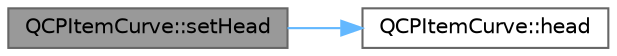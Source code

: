 digraph "QCPItemCurve::setHead"
{
 // LATEX_PDF_SIZE
  bgcolor="transparent";
  edge [fontname=Helvetica,fontsize=10,labelfontname=Helvetica,labelfontsize=10];
  node [fontname=Helvetica,fontsize=10,shape=box,height=0.2,width=0.4];
  rankdir="LR";
  Node1 [label="QCPItemCurve::setHead",height=0.2,width=0.4,color="gray40", fillcolor="grey60", style="filled", fontcolor="black",tooltip=" "];
  Node1 -> Node2 [color="steelblue1",style="solid"];
  Node2 [label="QCPItemCurve::head",height=0.2,width=0.4,color="grey40", fillcolor="white", style="filled",URL="$class_q_c_p_item_curve.html#a86467ff1dc9cbcefead6333bd5e27393",tooltip=" "];
}

